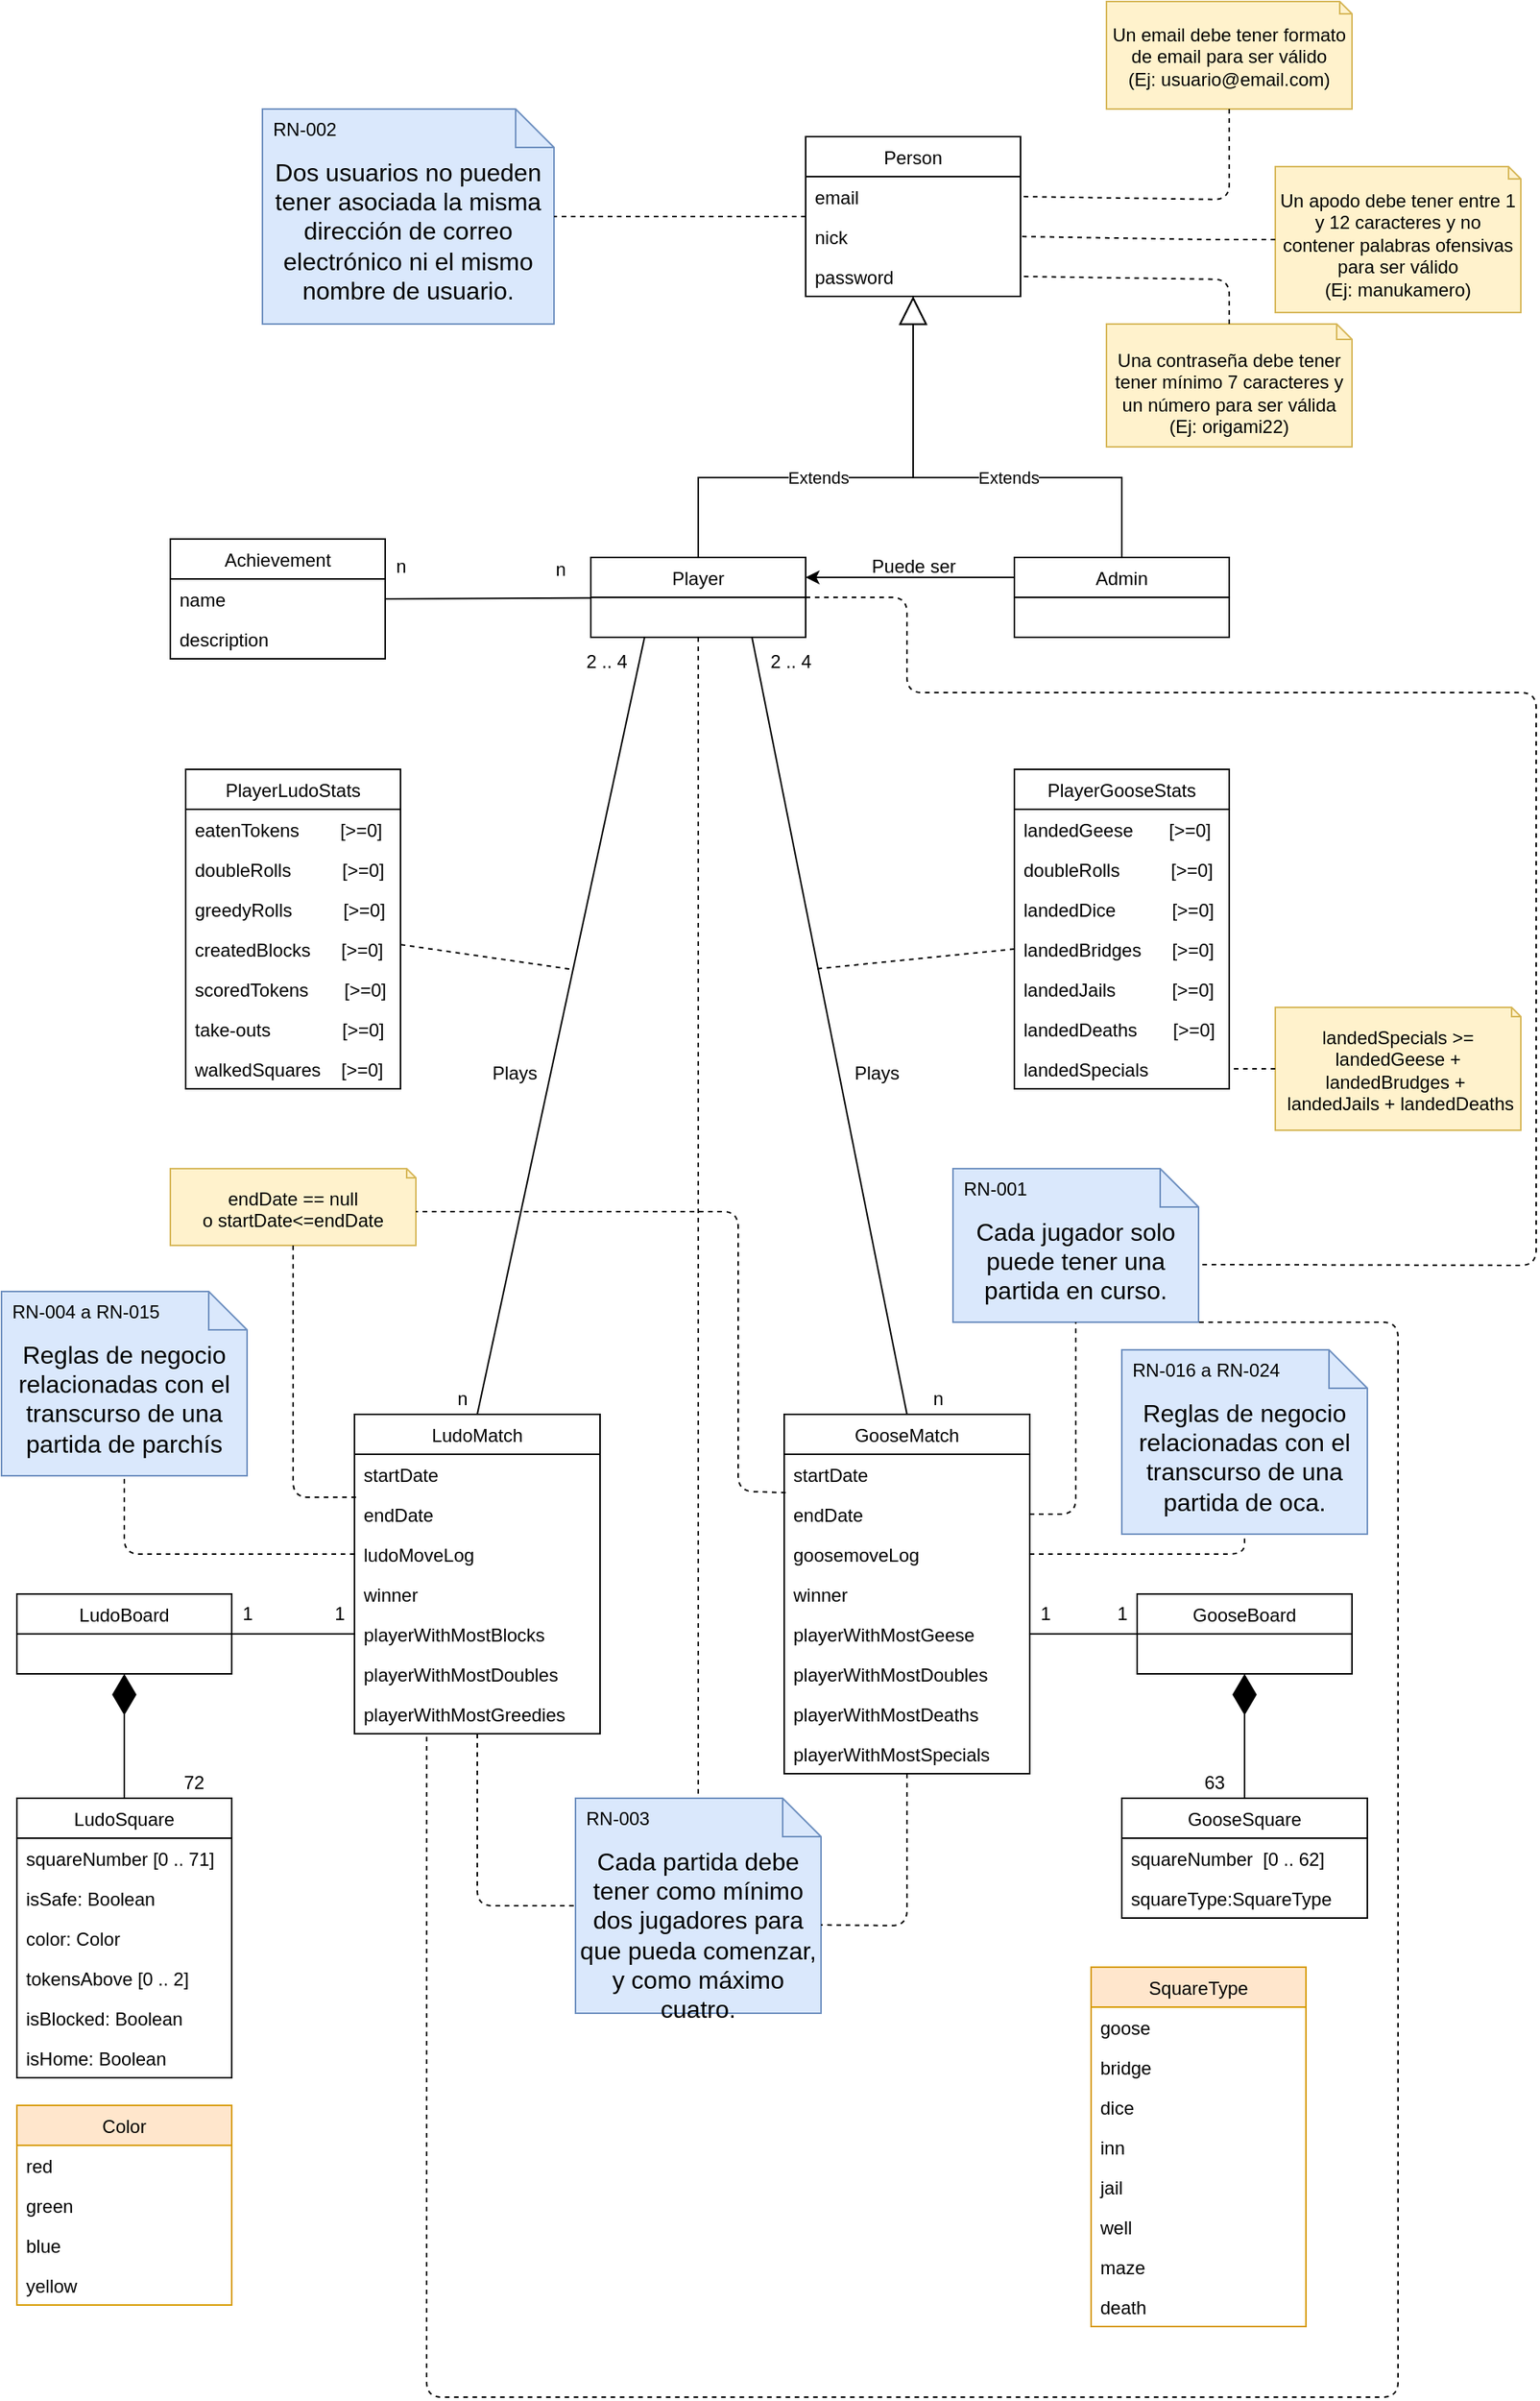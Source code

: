 <mxfile version="15.7.4" type="device"><diagram id="KFljptI40Pc-pfv7Pran" name="Page-1"><mxGraphModel dx="1543" dy="1568" grid="1" gridSize="10" guides="1" tooltips="1" connect="1" arrows="1" fold="1" page="1" pageScale="1" pageWidth="827" pageHeight="1169" math="0" shadow="0"><root><mxCell id="0"/><mxCell id="1" parent="0"/><mxCell id="L3nk8EklpNkRIeK0Ao6s-1" value="Player" style="swimlane;fontStyle=0;childLayout=stackLayout;horizontal=1;startSize=26;fillColor=none;horizontalStack=0;resizeParent=1;resizeParentMax=0;resizeLast=0;collapsible=1;marginBottom=0;" parent="1" vertex="1"><mxGeometry x="354" y="132" width="140" height="52" as="geometry"/></mxCell><mxCell id="L3nk8EklpNkRIeK0Ao6s-26" value="Plays" style="text;html=1;align=center;verticalAlign=middle;resizable=0;points=[];autosize=1;strokeColor=none;fillColor=none;" parent="1" vertex="1"><mxGeometry x="284" y="458" width="40" height="20" as="geometry"/></mxCell><mxCell id="L3nk8EklpNkRIeK0Ao6s-27" value="n" style="text;html=1;align=center;verticalAlign=middle;resizable=0;points=[];autosize=1;strokeColor=none;fillColor=none;" parent="1" vertex="1"><mxGeometry x="260" y="670" width="20" height="20" as="geometry"/></mxCell><mxCell id="L3nk8EklpNkRIeK0Ao6s-28" value="2 .. 4" style="text;html=1;align=center;verticalAlign=middle;resizable=0;points=[];autosize=1;strokeColor=none;fillColor=none;" parent="1" vertex="1"><mxGeometry x="344" y="190" width="40" height="20" as="geometry"/></mxCell><mxCell id="Mn7ElNDDOdQv57i2yMSE-10" value="LudoMatch" style="swimlane;fontStyle=0;childLayout=stackLayout;horizontal=1;startSize=26;fillColor=none;horizontalStack=0;resizeParent=1;resizeParentMax=0;resizeLast=0;collapsible=1;marginBottom=0;" parent="1" vertex="1"><mxGeometry x="200" y="690" width="160" height="208" as="geometry"/></mxCell><mxCell id="Mn7ElNDDOdQv57i2yMSE-16" value="startDate" style="text;strokeColor=none;fillColor=none;align=left;verticalAlign=top;spacingLeft=4;spacingRight=4;overflow=hidden;rotatable=0;points=[[0,0.5],[1,0.5]];portConstraint=eastwest;" parent="Mn7ElNDDOdQv57i2yMSE-10" vertex="1"><mxGeometry y="26" width="160" height="26" as="geometry"/></mxCell><mxCell id="rrVlboG5_5WvYR4UV0QE-28" value="endDate" style="text;strokeColor=none;fillColor=none;align=left;verticalAlign=top;spacingLeft=4;spacingRight=4;overflow=hidden;rotatable=0;points=[[0,0.5],[1,0.5]];portConstraint=eastwest;" parent="Mn7ElNDDOdQv57i2yMSE-10" vertex="1"><mxGeometry y="52" width="160" height="26" as="geometry"/></mxCell><mxCell id="rrVlboG5_5WvYR4UV0QE-29" value="ludoMoveLog" style="text;strokeColor=none;fillColor=none;align=left;verticalAlign=top;spacingLeft=4;spacingRight=4;overflow=hidden;rotatable=0;points=[[0,0.5],[1,0.5]];portConstraint=eastwest;" parent="Mn7ElNDDOdQv57i2yMSE-10" vertex="1"><mxGeometry y="78" width="160" height="26" as="geometry"/></mxCell><mxCell id="rrVlboG5_5WvYR4UV0QE-30" value="winner" style="text;strokeColor=none;fillColor=none;align=left;verticalAlign=top;spacingLeft=4;spacingRight=4;overflow=hidden;rotatable=0;points=[[0,0.5],[1,0.5]];portConstraint=eastwest;" parent="Mn7ElNDDOdQv57i2yMSE-10" vertex="1"><mxGeometry y="104" width="160" height="26" as="geometry"/></mxCell><mxCell id="rrVlboG5_5WvYR4UV0QE-62" value="playerWithMostBlocks" style="text;strokeColor=none;fillColor=none;align=left;verticalAlign=top;spacingLeft=4;spacingRight=4;overflow=hidden;rotatable=0;points=[[0,0.5],[1,0.5]];portConstraint=eastwest;" parent="Mn7ElNDDOdQv57i2yMSE-10" vertex="1"><mxGeometry y="130" width="160" height="26" as="geometry"/></mxCell><mxCell id="rrVlboG5_5WvYR4UV0QE-63" value="playerWithMostDoubles" style="text;strokeColor=none;fillColor=none;align=left;verticalAlign=top;spacingLeft=4;spacingRight=4;overflow=hidden;rotatable=0;points=[[0,0.5],[1,0.5]];portConstraint=eastwest;" parent="Mn7ElNDDOdQv57i2yMSE-10" vertex="1"><mxGeometry y="156" width="160" height="26" as="geometry"/></mxCell><mxCell id="rrVlboG5_5WvYR4UV0QE-64" value="playerWithMostGreedies" style="text;strokeColor=none;fillColor=none;align=left;verticalAlign=top;spacingLeft=4;spacingRight=4;overflow=hidden;rotatable=0;points=[[0,0.5],[1,0.5]];portConstraint=eastwest;" parent="Mn7ElNDDOdQv57i2yMSE-10" vertex="1"><mxGeometry y="182" width="160" height="26" as="geometry"/></mxCell><mxCell id="Mn7ElNDDOdQv57i2yMSE-17" value="GooseMatch" style="swimlane;fontStyle=0;childLayout=stackLayout;horizontal=1;startSize=26;fillColor=none;horizontalStack=0;resizeParent=1;resizeParentMax=0;resizeLast=0;collapsible=1;marginBottom=0;" parent="1" vertex="1"><mxGeometry x="480" y="690" width="160" height="234" as="geometry"/></mxCell><mxCell id="Mn7ElNDDOdQv57i2yMSE-41" value="startDate" style="text;strokeColor=none;fillColor=none;align=left;verticalAlign=top;spacingLeft=4;spacingRight=4;overflow=hidden;rotatable=0;points=[[0,0.5],[1,0.5]];portConstraint=eastwest;" parent="Mn7ElNDDOdQv57i2yMSE-17" vertex="1"><mxGeometry y="26" width="160" height="26" as="geometry"/></mxCell><mxCell id="rrVlboG5_5WvYR4UV0QE-32" value="endDate" style="text;strokeColor=none;fillColor=none;align=left;verticalAlign=top;spacingLeft=4;spacingRight=4;overflow=hidden;rotatable=0;points=[[0,0.5],[1,0.5]];portConstraint=eastwest;" parent="Mn7ElNDDOdQv57i2yMSE-17" vertex="1"><mxGeometry y="52" width="160" height="26" as="geometry"/></mxCell><mxCell id="rrVlboG5_5WvYR4UV0QE-33" value="goosemoveLog" style="text;strokeColor=none;fillColor=none;align=left;verticalAlign=top;spacingLeft=4;spacingRight=4;overflow=hidden;rotatable=0;points=[[0,0.5],[1,0.5]];portConstraint=eastwest;" parent="Mn7ElNDDOdQv57i2yMSE-17" vertex="1"><mxGeometry y="78" width="160" height="26" as="geometry"/></mxCell><mxCell id="rrVlboG5_5WvYR4UV0QE-34" value="winner" style="text;strokeColor=none;fillColor=none;align=left;verticalAlign=top;spacingLeft=4;spacingRight=4;overflow=hidden;rotatable=0;points=[[0,0.5],[1,0.5]];portConstraint=eastwest;" parent="Mn7ElNDDOdQv57i2yMSE-17" vertex="1"><mxGeometry y="104" width="160" height="26" as="geometry"/></mxCell><mxCell id="rrVlboG5_5WvYR4UV0QE-66" value="playerWithMostGeese" style="text;strokeColor=none;fillColor=none;align=left;verticalAlign=top;spacingLeft=4;spacingRight=4;overflow=hidden;rotatable=0;points=[[0,0.5],[1,0.5]];portConstraint=eastwest;" parent="Mn7ElNDDOdQv57i2yMSE-17" vertex="1"><mxGeometry y="130" width="160" height="26" as="geometry"/></mxCell><mxCell id="rrVlboG5_5WvYR4UV0QE-67" value="playerWithMostDoubles" style="text;strokeColor=none;fillColor=none;align=left;verticalAlign=top;spacingLeft=4;spacingRight=4;overflow=hidden;rotatable=0;points=[[0,0.5],[1,0.5]];portConstraint=eastwest;" parent="Mn7ElNDDOdQv57i2yMSE-17" vertex="1"><mxGeometry y="156" width="160" height="26" as="geometry"/></mxCell><mxCell id="rrVlboG5_5WvYR4UV0QE-35" value="playerWithMostDeaths" style="text;strokeColor=none;fillColor=none;align=left;verticalAlign=top;spacingLeft=4;spacingRight=4;overflow=hidden;rotatable=0;points=[[0,0.5],[1,0.5]];portConstraint=eastwest;" parent="Mn7ElNDDOdQv57i2yMSE-17" vertex="1"><mxGeometry y="182" width="160" height="26" as="geometry"/></mxCell><mxCell id="rrVlboG5_5WvYR4UV0QE-68" value="playerWithMostSpecials" style="text;strokeColor=none;fillColor=none;align=left;verticalAlign=top;spacingLeft=4;spacingRight=4;overflow=hidden;rotatable=0;points=[[0,0.5],[1,0.5]];portConstraint=eastwest;" parent="Mn7ElNDDOdQv57i2yMSE-17" vertex="1"><mxGeometry y="208" width="160" height="26" as="geometry"/></mxCell><mxCell id="1g8obfqr2Y-jjBSaGFfN-1" value="" style="endArrow=none;html=1;rounded=0;exitX=0.5;exitY=0;exitDx=0;exitDy=0;entryX=0.25;entryY=1;entryDx=0;entryDy=0;" parent="1" source="Mn7ElNDDOdQv57i2yMSE-10" target="L3nk8EklpNkRIeK0Ao6s-1" edge="1"><mxGeometry width="50" height="50" relative="1" as="geometry"><mxPoint x="414" y="380" as="sourcePoint"/><mxPoint x="390" y="290" as="targetPoint"/></mxGeometry></mxCell><mxCell id="n3R_G2zwsJMz5XE0Hhsz-1" value="Achievement" style="swimlane;fontStyle=0;childLayout=stackLayout;horizontal=1;startSize=26;fillColor=none;horizontalStack=0;resizeParent=1;resizeParentMax=0;resizeLast=0;collapsible=1;marginBottom=0;" parent="1" vertex="1"><mxGeometry x="80" y="120" width="140" height="78" as="geometry"/></mxCell><mxCell id="n3R_G2zwsJMz5XE0Hhsz-3" value="name" style="text;strokeColor=none;fillColor=none;align=left;verticalAlign=top;spacingLeft=4;spacingRight=4;overflow=hidden;rotatable=0;points=[[0,0.5],[1,0.5]];portConstraint=eastwest;" parent="n3R_G2zwsJMz5XE0Hhsz-1" vertex="1"><mxGeometry y="26" width="140" height="26" as="geometry"/></mxCell><mxCell id="n3R_G2zwsJMz5XE0Hhsz-6" value="description" style="text;strokeColor=none;fillColor=none;align=left;verticalAlign=top;spacingLeft=4;spacingRight=4;overflow=hidden;rotatable=0;points=[[0,0.5],[1,0.5]];portConstraint=eastwest;" parent="n3R_G2zwsJMz5XE0Hhsz-1" vertex="1"><mxGeometry y="52" width="140" height="26" as="geometry"/></mxCell><mxCell id="n3R_G2zwsJMz5XE0Hhsz-5" value="" style="endArrow=none;html=1;rounded=0;exitX=1;exitY=0.5;exitDx=0;exitDy=0;" parent="1" target="L3nk8EklpNkRIeK0Ao6s-1" edge="1"><mxGeometry width="50" height="50" relative="1" as="geometry"><mxPoint x="220" y="159" as="sourcePoint"/><mxPoint x="560" y="200" as="targetPoint"/></mxGeometry></mxCell><mxCell id="n3R_G2zwsJMz5XE0Hhsz-7" value="n" style="text;html=1;align=center;verticalAlign=middle;resizable=0;points=[];autosize=1;" parent="1" vertex="1"><mxGeometry x="324" y="130" width="20" height="20" as="geometry"/></mxCell><mxCell id="n3R_G2zwsJMz5XE0Hhsz-8" value="n" style="text;html=1;align=center;verticalAlign=middle;resizable=0;points=[];autosize=1;" parent="1" vertex="1"><mxGeometry x="220" y="128" width="20" height="20" as="geometry"/></mxCell><mxCell id="NNe_3lrfjw9dH-RjYyn7-1" value="&lt;span id=&quot;docs-internal-guid-45f17941-7fff-e652-7c5d-91c63b2136bc&quot;&gt;&lt;span style=&quot;font-size: 12pt ; font-family: &amp;#34;calibri&amp;#34; , sans-serif ; background-color: transparent ; vertical-align: baseline&quot;&gt;Cada jugador solo puede tener una partida en curso.&lt;/span&gt;&lt;/span&gt;" style="shape=note2;boundedLbl=1;whiteSpace=wrap;html=1;size=25;verticalAlign=top;align=center;fillColor=#dae8fc;strokeColor=#6c8ebf;" parent="1" vertex="1"><mxGeometry x="590" y="530" width="160" height="100" as="geometry"/></mxCell><mxCell id="NNe_3lrfjw9dH-RjYyn7-2" value="RN-001" style="resizeWidth=1;part=1;strokeColor=none;fillColor=none;align=left;spacingLeft=5;" parent="NNe_3lrfjw9dH-RjYyn7-1" vertex="1"><mxGeometry width="160" height="25" relative="1" as="geometry"/></mxCell><mxCell id="NNe_3lrfjw9dH-RjYyn7-3" value="" style="endArrow=none;dashed=1;endFill=0;html=1;entryX=0;entryY=0;entryDx=160;entryDy=62.5;entryPerimeter=0;" parent="1" source="L3nk8EklpNkRIeK0Ao6s-1" target="NNe_3lrfjw9dH-RjYyn7-1" edge="1"><mxGeometry width="160" relative="1" as="geometry"><mxPoint x="496" y="293.5" as="sourcePoint"/><mxPoint x="420" y="350" as="targetPoint"/><Array as="points"><mxPoint x="560" y="158"/><mxPoint x="560" y="220"/><mxPoint x="970" y="220"/><mxPoint x="970" y="593"/></Array></mxGeometry></mxCell><mxCell id="NNe_3lrfjw9dH-RjYyn7-5" value="&lt;span id=&quot;docs-internal-guid-a5afcc15-7fff-525e-c337-a56e2c616e36&quot;&gt;&lt;p dir=&quot;ltr&quot; style=&quot;line-height: 1.2 ; margin-top: 0pt ; margin-bottom: 0pt&quot;&gt;&lt;span style=&quot;font-size: 12pt ; font-family: &amp;#34;calibri&amp;#34; , sans-serif ; background-color: transparent ; vertical-align: baseline&quot;&gt;Dos usuarios no pueden tener asociada la misma dirección de correo electrónico ni el mismo nombre de usuario.&lt;/span&gt;&lt;/p&gt;&lt;div&gt;&lt;span style=&quot;font-size: 12pt ; font-family: &amp;#34;calibri&amp;#34; , sans-serif ; background-color: transparent ; vertical-align: baseline&quot;&gt;&lt;br&gt;&lt;/span&gt;&lt;/div&gt;&lt;/span&gt;" style="shape=note2;boundedLbl=1;whiteSpace=wrap;html=1;size=25;verticalAlign=top;align=center;fillColor=#dae8fc;strokeColor=#6c8ebf;" parent="1" vertex="1"><mxGeometry x="140" y="-160" width="190" height="140" as="geometry"/></mxCell><mxCell id="NNe_3lrfjw9dH-RjYyn7-6" value="RN-002" style="resizeWidth=1;part=1;strokeColor=none;fillColor=none;align=left;spacingLeft=5;" parent="NNe_3lrfjw9dH-RjYyn7-5" vertex="1"><mxGeometry width="190" height="25" relative="1" as="geometry"/></mxCell><mxCell id="NNe_3lrfjw9dH-RjYyn7-7" value="&lt;span id=&quot;docs-internal-guid-3397581e-7fff-62f3-2d30-1250a25c00c3&quot;&gt;&lt;p dir=&quot;ltr&quot; style=&quot;line-height: 1.2 ; margin-top: 0pt ; margin-bottom: 0pt&quot;&gt;&lt;span style=&quot;font-size: 12pt ; font-family: &amp;#34;calibri&amp;#34; , sans-serif ; background-color: transparent ; vertical-align: baseline&quot;&gt;Cada partida debe tener como mínimo dos jugadores para que pueda comenzar, y como máximo cuatro.&lt;/span&gt;&lt;/p&gt;&lt;div&gt;&lt;span style=&quot;font-size: 12pt ; font-family: &amp;#34;calibri&amp;#34; , sans-serif ; background-color: transparent ; vertical-align: baseline&quot;&gt;&lt;br&gt;&lt;/span&gt;&lt;/div&gt;&lt;/span&gt;" style="shape=note2;boundedLbl=1;whiteSpace=wrap;html=1;size=25;verticalAlign=top;align=center;fillColor=#dae8fc;strokeColor=#6c8ebf;" parent="1" vertex="1"><mxGeometry x="344" y="940" width="160" height="140" as="geometry"/></mxCell><mxCell id="NNe_3lrfjw9dH-RjYyn7-8" value="RN-003" style="resizeWidth=1;part=1;strokeColor=none;fillColor=none;align=left;spacingLeft=5;" parent="NNe_3lrfjw9dH-RjYyn7-7" vertex="1"><mxGeometry width="160" height="25" relative="1" as="geometry"/></mxCell><mxCell id="NNe_3lrfjw9dH-RjYyn7-9" value="" style="endArrow=none;dashed=1;endFill=0;html=1;" parent="1" source="rrVlboG5_5WvYR4UV0QE-11" target="NNe_3lrfjw9dH-RjYyn7-5" edge="1"><mxGeometry width="160" relative="1" as="geometry"><mxPoint x="494" y="237.644" as="sourcePoint"/><mxPoint x="450" y="-20" as="targetPoint"/></mxGeometry></mxCell><mxCell id="NNe_3lrfjw9dH-RjYyn7-10" value="" style="endArrow=none;dashed=1;endFill=0;html=1;entryX=0;entryY=0;entryDx=160;entryDy=82.5;entryPerimeter=0;" parent="1" source="Mn7ElNDDOdQv57i2yMSE-17" target="NNe_3lrfjw9dH-RjYyn7-7" edge="1"><mxGeometry width="160" relative="1" as="geometry"><mxPoint x="494" y="424.447" as="sourcePoint"/><mxPoint x="536" y="360" as="targetPoint"/><Array as="points"><mxPoint x="560" y="1023"/></Array></mxGeometry></mxCell><mxCell id="NNe_3lrfjw9dH-RjYyn7-11" value="" style="endArrow=none;dashed=1;endFill=0;html=1;" parent="1" source="L3nk8EklpNkRIeK0Ao6s-1" target="NNe_3lrfjw9dH-RjYyn7-8" edge="1"><mxGeometry width="160" relative="1" as="geometry"><mxPoint x="504" y="247.644" as="sourcePoint"/><mxPoint x="580" y="320" as="targetPoint"/></mxGeometry></mxCell><mxCell id="rrVlboG5_5WvYR4UV0QE-1" value="LudoBoard" style="swimlane;fontStyle=0;childLayout=stackLayout;horizontal=1;startSize=26;fillColor=none;horizontalStack=0;resizeParent=1;resizeParentMax=0;resizeLast=0;collapsible=1;marginBottom=0;" parent="1" vertex="1"><mxGeometry x="-20" y="807" width="140" height="52" as="geometry"/></mxCell><mxCell id="rrVlboG5_5WvYR4UV0QE-5" value="PlayerLudoStats" style="swimlane;fontStyle=0;childLayout=stackLayout;horizontal=1;startSize=26;fillColor=none;horizontalStack=0;resizeParent=1;resizeParentMax=0;resizeLast=0;collapsible=1;marginBottom=0;" parent="1" vertex="1"><mxGeometry x="90" y="270" width="140" height="208" as="geometry"/></mxCell><mxCell id="rrVlboG5_5WvYR4UV0QE-6" value="eatenTokens        [&gt;=0]" style="text;strokeColor=none;fillColor=none;align=left;verticalAlign=top;spacingLeft=4;spacingRight=4;overflow=hidden;rotatable=0;points=[[0,0.5],[1,0.5]];portConstraint=eastwest;" parent="rrVlboG5_5WvYR4UV0QE-5" vertex="1"><mxGeometry y="26" width="140" height="26" as="geometry"/></mxCell><mxCell id="rrVlboG5_5WvYR4UV0QE-7" value="doubleRolls          [&gt;=0]" style="text;strokeColor=none;fillColor=none;align=left;verticalAlign=top;spacingLeft=4;spacingRight=4;overflow=hidden;rotatable=0;points=[[0,0.5],[1,0.5]];portConstraint=eastwest;" parent="rrVlboG5_5WvYR4UV0QE-5" vertex="1"><mxGeometry y="52" width="140" height="26" as="geometry"/></mxCell><mxCell id="rrVlboG5_5WvYR4UV0QE-9" value="greedyRolls          [&gt;=0]" style="text;strokeColor=none;fillColor=none;align=left;verticalAlign=top;spacingLeft=4;spacingRight=4;overflow=hidden;rotatable=0;points=[[0,0.5],[1,0.5]];portConstraint=eastwest;" parent="rrVlboG5_5WvYR4UV0QE-5" vertex="1"><mxGeometry y="78" width="140" height="26" as="geometry"/></mxCell><mxCell id="rrVlboG5_5WvYR4UV0QE-48" value="createdBlocks      [&gt;=0]" style="text;strokeColor=none;fillColor=none;align=left;verticalAlign=top;spacingLeft=4;spacingRight=4;overflow=hidden;rotatable=0;points=[[0,0.5],[1,0.5]];portConstraint=eastwest;" parent="rrVlboG5_5WvYR4UV0QE-5" vertex="1"><mxGeometry y="104" width="140" height="26" as="geometry"/></mxCell><mxCell id="rrVlboG5_5WvYR4UV0QE-47" value="scoredTokens       [&gt;=0]" style="text;strokeColor=none;fillColor=none;align=left;verticalAlign=top;spacingLeft=4;spacingRight=4;overflow=hidden;rotatable=0;points=[[0,0.5],[1,0.5]];portConstraint=eastwest;" parent="rrVlboG5_5WvYR4UV0QE-5" vertex="1"><mxGeometry y="130" width="140" height="26" as="geometry"/></mxCell><mxCell id="rrVlboG5_5WvYR4UV0QE-49" value="take-outs              [&gt;=0]" style="text;strokeColor=none;fillColor=none;align=left;verticalAlign=top;spacingLeft=4;spacingRight=4;overflow=hidden;rotatable=0;points=[[0,0.5],[1,0.5]];portConstraint=eastwest;" parent="rrVlboG5_5WvYR4UV0QE-5" vertex="1"><mxGeometry y="156" width="140" height="26" as="geometry"/></mxCell><mxCell id="rrVlboG5_5WvYR4UV0QE-8" value="walkedSquares    [&gt;=0]" style="text;strokeColor=none;fillColor=none;align=left;verticalAlign=top;spacingLeft=4;spacingRight=4;overflow=hidden;rotatable=0;points=[[0,0.5],[1,0.5]];portConstraint=eastwest;" parent="rrVlboG5_5WvYR4UV0QE-5" vertex="1"><mxGeometry y="182" width="140" height="26" as="geometry"/></mxCell><mxCell id="rrVlboG5_5WvYR4UV0QE-11" value="Person" style="swimlane;fontStyle=0;childLayout=stackLayout;horizontal=1;startSize=26;fillColor=none;horizontalStack=0;resizeParent=1;resizeParentMax=0;resizeLast=0;collapsible=1;marginBottom=0;" parent="1" vertex="1"><mxGeometry x="494" y="-142" width="140" height="104" as="geometry"/></mxCell><mxCell id="rrVlboG5_5WvYR4UV0QE-12" value="email" style="text;strokeColor=none;fillColor=none;align=left;verticalAlign=top;spacingLeft=4;spacingRight=4;overflow=hidden;rotatable=0;points=[[0,0.5],[1,0.5]];portConstraint=eastwest;" parent="rrVlboG5_5WvYR4UV0QE-11" vertex="1"><mxGeometry y="26" width="140" height="26" as="geometry"/></mxCell><mxCell id="rrVlboG5_5WvYR4UV0QE-13" value="nick" style="text;strokeColor=none;fillColor=none;align=left;verticalAlign=top;spacingLeft=4;spacingRight=4;overflow=hidden;rotatable=0;points=[[0,0.5],[1,0.5]];portConstraint=eastwest;" parent="rrVlboG5_5WvYR4UV0QE-11" vertex="1"><mxGeometry y="52" width="140" height="26" as="geometry"/></mxCell><mxCell id="rrVlboG5_5WvYR4UV0QE-14" value="password" style="text;strokeColor=none;fillColor=none;align=left;verticalAlign=top;spacingLeft=4;spacingRight=4;overflow=hidden;rotatable=0;points=[[0,0.5],[1,0.5]];portConstraint=eastwest;" parent="rrVlboG5_5WvYR4UV0QE-11" vertex="1"><mxGeometry y="78" width="140" height="26" as="geometry"/></mxCell><mxCell id="rrVlboG5_5WvYR4UV0QE-16" value="Admin" style="swimlane;fontStyle=0;childLayout=stackLayout;horizontal=1;startSize=26;fillColor=none;horizontalStack=0;resizeParent=1;resizeParentMax=0;resizeLast=0;collapsible=1;marginBottom=0;" parent="1" vertex="1"><mxGeometry x="630" y="132" width="140" height="52" as="geometry"/></mxCell><mxCell id="rrVlboG5_5WvYR4UV0QE-24" value="Extends" style="endArrow=block;endSize=16;endFill=0;html=1;rounded=0;strokeWidth=1;exitX=0.5;exitY=0;exitDx=0;exitDy=0;" parent="1" source="L3nk8EklpNkRIeK0Ao6s-1" target="rrVlboG5_5WvYR4UV0QE-11" edge="1"><mxGeometry x="-0.163" width="160" relative="1" as="geometry"><mxPoint x="520" y="190" as="sourcePoint"/><mxPoint x="560" y="40" as="targetPoint"/><Array as="points"><mxPoint x="424" y="80"/><mxPoint x="564" y="80"/></Array><mxPoint as="offset"/></mxGeometry></mxCell><mxCell id="rrVlboG5_5WvYR4UV0QE-25" value="Extends" style="endArrow=block;endSize=16;endFill=0;html=1;rounded=0;strokeWidth=1;exitX=0.5;exitY=0;exitDx=0;exitDy=0;" parent="1" source="rrVlboG5_5WvYR4UV0QE-16" target="rrVlboG5_5WvYR4UV0QE-11" edge="1"><mxGeometry x="-0.177" width="160" relative="1" as="geometry"><mxPoint x="520" y="-60" as="sourcePoint"/><mxPoint x="680" y="-60" as="targetPoint"/><Array as="points"><mxPoint x="700" y="80"/><mxPoint x="564" y="80"/></Array><mxPoint as="offset"/></mxGeometry></mxCell><mxCell id="rrVlboG5_5WvYR4UV0QE-40" value="" style="endArrow=none;html=1;rounded=0;strokeWidth=1;entryX=0.75;entryY=1;entryDx=0;entryDy=0;exitX=0.5;exitY=0;exitDx=0;exitDy=0;" parent="1" source="Mn7ElNDDOdQv57i2yMSE-17" target="L3nk8EklpNkRIeK0Ao6s-1" edge="1"><mxGeometry width="50" height="50" relative="1" as="geometry"><mxPoint x="580" y="380" as="sourcePoint"/><mxPoint x="630" y="330" as="targetPoint"/></mxGeometry></mxCell><mxCell id="rrVlboG5_5WvYR4UV0QE-41" value="n" style="text;html=1;align=center;verticalAlign=middle;resizable=0;points=[];autosize=1;strokeColor=none;fillColor=none;" parent="1" vertex="1"><mxGeometry x="570" y="670" width="20" height="20" as="geometry"/></mxCell><mxCell id="rrVlboG5_5WvYR4UV0QE-42" value="2 .. 4" style="text;html=1;align=center;verticalAlign=middle;resizable=0;points=[];autosize=1;strokeColor=none;fillColor=none;" parent="1" vertex="1"><mxGeometry x="464" y="190" width="40" height="20" as="geometry"/></mxCell><mxCell id="rrVlboG5_5WvYR4UV0QE-43" value="" style="endArrow=none;dashed=1;endFill=0;html=1;entryX=0;entryY=0.5;entryDx=0;entryDy=0;entryPerimeter=0;" parent="1" source="Mn7ElNDDOdQv57i2yMSE-10" target="NNe_3lrfjw9dH-RjYyn7-7" edge="1"><mxGeometry width="160" relative="1" as="geometry"><mxPoint x="574" y="856" as="sourcePoint"/><mxPoint x="504" y="962.5" as="targetPoint"/><Array as="points"><mxPoint x="280" y="1010"/></Array></mxGeometry></mxCell><mxCell id="rrVlboG5_5WvYR4UV0QE-44" value="" style="endArrow=none;dashed=1;html=1;strokeWidth=1;entryX=1;entryY=1;entryDx=0;entryDy=0;entryPerimeter=0;rounded=1;exitX=0.294;exitY=1.077;exitDx=0;exitDy=0;exitPerimeter=0;" parent="1" source="rrVlboG5_5WvYR4UV0QE-64" target="NNe_3lrfjw9dH-RjYyn7-1" edge="1"><mxGeometry width="50" height="50" relative="1" as="geometry"><mxPoint x="580" y="710" as="sourcePoint"/><mxPoint x="630" y="660" as="targetPoint"/><Array as="points"><mxPoint x="247" y="1330"/><mxPoint x="880" y="1330"/><mxPoint x="880" y="630"/></Array></mxGeometry></mxCell><mxCell id="rrVlboG5_5WvYR4UV0QE-45" value="" style="endArrow=none;dashed=1;html=1;rounded=1;strokeWidth=1;entryX=0.5;entryY=1;entryDx=0;entryDy=0;entryPerimeter=0;exitX=1;exitY=0.5;exitDx=0;exitDy=0;" parent="1" source="rrVlboG5_5WvYR4UV0QE-32" target="NNe_3lrfjw9dH-RjYyn7-1" edge="1"><mxGeometry width="50" height="50" relative="1" as="geometry"><mxPoint x="810" y="860" as="sourcePoint"/><mxPoint x="630" y="660" as="targetPoint"/><Array as="points"><mxPoint x="670" y="755"/></Array></mxGeometry></mxCell><mxCell id="rrVlboG5_5WvYR4UV0QE-50" value="" style="endArrow=none;dashed=1;html=1;rounded=1;strokeWidth=1;" parent="1" target="rrVlboG5_5WvYR4UV0QE-5" edge="1"><mxGeometry width="50" height="50" relative="1" as="geometry"><mxPoint x="340" y="400" as="sourcePoint"/><mxPoint x="590" y="330" as="targetPoint"/></mxGeometry></mxCell><mxCell id="rrVlboG5_5WvYR4UV0QE-52" value="PlayerGooseStats" style="swimlane;fontStyle=0;childLayout=stackLayout;horizontal=1;startSize=26;fillColor=none;horizontalStack=0;resizeParent=1;resizeParentMax=0;resizeLast=0;collapsible=1;marginBottom=0;" parent="1" vertex="1"><mxGeometry x="630" y="270" width="140" height="208" as="geometry"/></mxCell><mxCell id="rrVlboG5_5WvYR4UV0QE-53" value="landedGeese       [&gt;=0]" style="text;strokeColor=none;fillColor=none;align=left;verticalAlign=top;spacingLeft=4;spacingRight=4;overflow=hidden;rotatable=0;points=[[0,0.5],[1,0.5]];portConstraint=eastwest;" parent="rrVlboG5_5WvYR4UV0QE-52" vertex="1"><mxGeometry y="26" width="140" height="26" as="geometry"/></mxCell><mxCell id="rrVlboG5_5WvYR4UV0QE-54" value="doubleRolls          [&gt;=0]" style="text;strokeColor=none;fillColor=none;align=left;verticalAlign=top;spacingLeft=4;spacingRight=4;overflow=hidden;rotatable=0;points=[[0,0.5],[1,0.5]];portConstraint=eastwest;" parent="rrVlboG5_5WvYR4UV0QE-52" vertex="1"><mxGeometry y="52" width="140" height="26" as="geometry"/></mxCell><mxCell id="rrVlboG5_5WvYR4UV0QE-55" value="landedDice           [&gt;=0]" style="text;strokeColor=none;fillColor=none;align=left;verticalAlign=top;spacingLeft=4;spacingRight=4;overflow=hidden;rotatable=0;points=[[0,0.5],[1,0.5]];portConstraint=eastwest;" parent="rrVlboG5_5WvYR4UV0QE-52" vertex="1"><mxGeometry y="78" width="140" height="26" as="geometry"/></mxCell><mxCell id="rrVlboG5_5WvYR4UV0QE-56" value="landedBridges      [&gt;=0]" style="text;strokeColor=none;fillColor=none;align=left;verticalAlign=top;spacingLeft=4;spacingRight=4;overflow=hidden;rotatable=0;points=[[0,0.5],[1,0.5]];portConstraint=eastwest;" parent="rrVlboG5_5WvYR4UV0QE-52" vertex="1"><mxGeometry y="104" width="140" height="26" as="geometry"/></mxCell><mxCell id="rrVlboG5_5WvYR4UV0QE-57" value="landedJails           [&gt;=0]" style="text;strokeColor=none;fillColor=none;align=left;verticalAlign=top;spacingLeft=4;spacingRight=4;overflow=hidden;rotatable=0;points=[[0,0.5],[1,0.5]];portConstraint=eastwest;" parent="rrVlboG5_5WvYR4UV0QE-52" vertex="1"><mxGeometry y="130" width="140" height="26" as="geometry"/></mxCell><mxCell id="rrVlboG5_5WvYR4UV0QE-58" value="landedDeaths       [&gt;=0]" style="text;strokeColor=none;fillColor=none;align=left;verticalAlign=top;spacingLeft=4;spacingRight=4;overflow=hidden;rotatable=0;points=[[0,0.5],[1,0.5]];portConstraint=eastwest;" parent="rrVlboG5_5WvYR4UV0QE-52" vertex="1"><mxGeometry y="156" width="140" height="26" as="geometry"/></mxCell><mxCell id="rrVlboG5_5WvYR4UV0QE-59" value="landedSpecials" style="text;strokeColor=none;fillColor=none;align=left;verticalAlign=top;spacingLeft=4;spacingRight=4;overflow=hidden;rotatable=0;points=[[0,0.5],[1,0.5]];portConstraint=eastwest;" parent="rrVlboG5_5WvYR4UV0QE-52" vertex="1"><mxGeometry y="182" width="140" height="26" as="geometry"/></mxCell><mxCell id="rrVlboG5_5WvYR4UV0QE-60" value="Plays" style="text;html=1;align=center;verticalAlign=middle;resizable=0;points=[];autosize=1;strokeColor=none;fillColor=none;" parent="1" vertex="1"><mxGeometry x="520" y="458" width="40" height="20" as="geometry"/></mxCell><mxCell id="rrVlboG5_5WvYR4UV0QE-61" value="" style="endArrow=none;dashed=1;html=1;rounded=1;strokeWidth=1;exitX=0;exitY=0.5;exitDx=0;exitDy=0;" parent="1" source="rrVlboG5_5WvYR4UV0QE-56" edge="1"><mxGeometry width="50" height="50" relative="1" as="geometry"><mxPoint x="350" y="410" as="sourcePoint"/><mxPoint x="500" y="400" as="targetPoint"/></mxGeometry></mxCell><mxCell id="rrVlboG5_5WvYR4UV0QE-69" value="LudoSquare" style="swimlane;fontStyle=0;childLayout=stackLayout;horizontal=1;startSize=26;fillColor=none;horizontalStack=0;resizeParent=1;resizeParentMax=0;resizeLast=0;collapsible=1;marginBottom=0;" parent="1" vertex="1"><mxGeometry x="-20" y="940" width="140" height="182" as="geometry"/></mxCell><mxCell id="rrVlboG5_5WvYR4UV0QE-70" value="squareNumber [0 .. 71]" style="text;strokeColor=none;fillColor=none;align=left;verticalAlign=top;spacingLeft=4;spacingRight=4;overflow=hidden;rotatable=0;points=[[0,0.5],[1,0.5]];portConstraint=eastwest;" parent="rrVlboG5_5WvYR4UV0QE-69" vertex="1"><mxGeometry y="26" width="140" height="26" as="geometry"/></mxCell><mxCell id="rrVlboG5_5WvYR4UV0QE-71" value="isSafe: Boolean" style="text;strokeColor=none;fillColor=none;align=left;verticalAlign=top;spacingLeft=4;spacingRight=4;overflow=hidden;rotatable=0;points=[[0,0.5],[1,0.5]];portConstraint=eastwest;" parent="rrVlboG5_5WvYR4UV0QE-69" vertex="1"><mxGeometry y="52" width="140" height="26" as="geometry"/></mxCell><mxCell id="rrVlboG5_5WvYR4UV0QE-72" value="color: Color" style="text;strokeColor=none;fillColor=none;align=left;verticalAlign=top;spacingLeft=4;spacingRight=4;overflow=hidden;rotatable=0;points=[[0,0.5],[1,0.5]];portConstraint=eastwest;" parent="rrVlboG5_5WvYR4UV0QE-69" vertex="1"><mxGeometry y="78" width="140" height="26" as="geometry"/></mxCell><mxCell id="rrVlboG5_5WvYR4UV0QE-75" value="tokensAbove [0 .. 2]" style="text;strokeColor=none;fillColor=none;align=left;verticalAlign=top;spacingLeft=4;spacingRight=4;overflow=hidden;rotatable=0;points=[[0,0.5],[1,0.5]];portConstraint=eastwest;" parent="rrVlboG5_5WvYR4UV0QE-69" vertex="1"><mxGeometry y="104" width="140" height="26" as="geometry"/></mxCell><mxCell id="rrVlboG5_5WvYR4UV0QE-76" value="isBlocked: Boolean" style="text;strokeColor=none;fillColor=none;align=left;verticalAlign=top;spacingLeft=4;spacingRight=4;overflow=hidden;rotatable=0;points=[[0,0.5],[1,0.5]];portConstraint=eastwest;" parent="rrVlboG5_5WvYR4UV0QE-69" vertex="1"><mxGeometry y="130" width="140" height="26" as="geometry"/></mxCell><mxCell id="rrVlboG5_5WvYR4UV0QE-77" value="isHome: Boolean" style="text;strokeColor=none;fillColor=none;align=left;verticalAlign=top;spacingLeft=4;spacingRight=4;overflow=hidden;rotatable=0;points=[[0,0.5],[1,0.5]];portConstraint=eastwest;" parent="rrVlboG5_5WvYR4UV0QE-69" vertex="1"><mxGeometry y="156" width="140" height="26" as="geometry"/></mxCell><mxCell id="rrVlboG5_5WvYR4UV0QE-73" value="" style="endArrow=classic;html=1;rounded=1;strokeWidth=1;entryX=1;entryY=0.25;entryDx=0;entryDy=0;exitX=0;exitY=0.25;exitDx=0;exitDy=0;" parent="1" source="rrVlboG5_5WvYR4UV0QE-16" target="L3nk8EklpNkRIeK0Ao6s-1" edge="1"><mxGeometry width="50" height="50" relative="1" as="geometry"><mxPoint x="300" y="190" as="sourcePoint"/><mxPoint x="350" y="140" as="targetPoint"/></mxGeometry></mxCell><mxCell id="rrVlboG5_5WvYR4UV0QE-74" value="Puede ser" style="text;html=1;align=center;verticalAlign=middle;resizable=0;points=[];autosize=1;strokeColor=none;fillColor=none;" parent="1" vertex="1"><mxGeometry x="529" y="128" width="70" height="20" as="geometry"/></mxCell><mxCell id="rrVlboG5_5WvYR4UV0QE-79" value="" style="endArrow=diamondThin;endFill=1;endSize=24;html=1;rounded=1;strokeWidth=1;exitX=0.5;exitY=0;exitDx=0;exitDy=0;" parent="1" source="rrVlboG5_5WvYR4UV0QE-69" target="rrVlboG5_5WvYR4UV0QE-1" edge="1"><mxGeometry width="160" relative="1" as="geometry"><mxPoint x="240" y="1060" as="sourcePoint"/><mxPoint x="400" y="1060" as="targetPoint"/></mxGeometry></mxCell><mxCell id="rrVlboG5_5WvYR4UV0QE-80" value="72" style="text;html=1;align=center;verticalAlign=middle;resizable=0;points=[];autosize=1;strokeColor=none;fillColor=none;" parent="1" vertex="1"><mxGeometry x="80" y="920" width="30" height="20" as="geometry"/></mxCell><mxCell id="rrVlboG5_5WvYR4UV0QE-81" value="" style="endArrow=none;html=1;rounded=1;strokeWidth=1;entryX=0;entryY=0.5;entryDx=0;entryDy=0;" parent="1" source="rrVlboG5_5WvYR4UV0QE-1" target="rrVlboG5_5WvYR4UV0QE-62" edge="1"><mxGeometry width="50" height="50" relative="1" as="geometry"><mxPoint x="300" y="1020" as="sourcePoint"/><mxPoint x="350" y="970" as="targetPoint"/></mxGeometry></mxCell><mxCell id="rrVlboG5_5WvYR4UV0QE-82" value="1" style="text;html=1;align=center;verticalAlign=middle;resizable=0;points=[];autosize=1;strokeColor=none;fillColor=none;" parent="1" vertex="1"><mxGeometry x="120" y="810" width="20" height="20" as="geometry"/></mxCell><mxCell id="rrVlboG5_5WvYR4UV0QE-83" value="1" style="text;html=1;align=center;verticalAlign=middle;resizable=0;points=[];autosize=1;strokeColor=none;fillColor=none;" parent="1" vertex="1"><mxGeometry x="180" y="810" width="20" height="20" as="geometry"/></mxCell><mxCell id="rrVlboG5_5WvYR4UV0QE-84" value="GooseBoard" style="swimlane;fontStyle=0;childLayout=stackLayout;horizontal=1;startSize=26;fillColor=none;horizontalStack=0;resizeParent=1;resizeParentMax=0;resizeLast=0;collapsible=1;marginBottom=0;" parent="1" vertex="1"><mxGeometry x="710" y="807" width="140" height="52" as="geometry"/></mxCell><mxCell id="rrVlboG5_5WvYR4UV0QE-88" value="GooseSquare" style="swimlane;fontStyle=0;childLayout=stackLayout;horizontal=1;startSize=26;fillColor=none;horizontalStack=0;resizeParent=1;resizeParentMax=0;resizeLast=0;collapsible=1;marginBottom=0;" parent="1" vertex="1"><mxGeometry x="700" y="940" width="160" height="78" as="geometry"/></mxCell><mxCell id="rrVlboG5_5WvYR4UV0QE-89" value="squareNumber  [0 .. 62]" style="text;strokeColor=none;fillColor=none;align=left;verticalAlign=top;spacingLeft=4;spacingRight=4;overflow=hidden;rotatable=0;points=[[0,0.5],[1,0.5]];portConstraint=eastwest;" parent="rrVlboG5_5WvYR4UV0QE-88" vertex="1"><mxGeometry y="26" width="160" height="26" as="geometry"/></mxCell><mxCell id="rrVlboG5_5WvYR4UV0QE-90" value="squareType:SquareType" style="text;strokeColor=none;fillColor=none;align=left;verticalAlign=top;spacingLeft=4;spacingRight=4;overflow=hidden;rotatable=0;points=[[0,0.5],[1,0.5]];portConstraint=eastwest;" parent="rrVlboG5_5WvYR4UV0QE-88" vertex="1"><mxGeometry y="52" width="160" height="26" as="geometry"/></mxCell><mxCell id="rrVlboG5_5WvYR4UV0QE-95" value="" style="endArrow=diamondThin;endFill=1;endSize=24;html=1;rounded=1;strokeWidth=1;exitX=0.5;exitY=0;exitDx=0;exitDy=0;entryX=0.5;entryY=1;entryDx=0;entryDy=0;" parent="1" source="rrVlboG5_5WvYR4UV0QE-88" target="rrVlboG5_5WvYR4UV0QE-84" edge="1"><mxGeometry width="160" relative="1" as="geometry"><mxPoint x="749.66" y="940" as="sourcePoint"/><mxPoint x="750" y="860" as="targetPoint"/></mxGeometry></mxCell><mxCell id="rrVlboG5_5WvYR4UV0QE-96" value="63" style="text;html=1;align=center;verticalAlign=middle;resizable=0;points=[];autosize=1;strokeColor=none;fillColor=none;" parent="1" vertex="1"><mxGeometry x="745" y="920" width="30" height="20" as="geometry"/></mxCell><mxCell id="rrVlboG5_5WvYR4UV0QE-97" value="" style="endArrow=none;html=1;rounded=1;strokeWidth=1;entryX=0;entryY=0.5;entryDx=0;entryDy=0;exitX=1;exitY=0.5;exitDx=0;exitDy=0;" parent="1" source="rrVlboG5_5WvYR4UV0QE-66" target="rrVlboG5_5WvYR4UV0QE-84" edge="1"><mxGeometry width="50" height="50" relative="1" as="geometry"><mxPoint x="640" y="794" as="sourcePoint"/><mxPoint x="500" y="890" as="targetPoint"/></mxGeometry></mxCell><mxCell id="rrVlboG5_5WvYR4UV0QE-98" value="1" style="text;html=1;align=center;verticalAlign=middle;resizable=0;points=[];autosize=1;strokeColor=none;fillColor=none;" parent="1" vertex="1"><mxGeometry x="640" y="810" width="20" height="20" as="geometry"/></mxCell><mxCell id="rrVlboG5_5WvYR4UV0QE-99" value="1" style="text;html=1;align=center;verticalAlign=middle;resizable=0;points=[];autosize=1;strokeColor=none;fillColor=none;" parent="1" vertex="1"><mxGeometry x="690" y="810" width="20" height="20" as="geometry"/></mxCell><mxCell id="rrVlboG5_5WvYR4UV0QE-100" value="SquareType" style="swimlane;fontStyle=0;childLayout=stackLayout;horizontal=1;startSize=26;fillColor=#ffe6cc;horizontalStack=0;resizeParent=1;resizeParentMax=0;resizeLast=0;collapsible=1;marginBottom=0;strokeColor=#d79b00;" parent="1" vertex="1"><mxGeometry x="680" y="1050" width="140" height="234" as="geometry"/></mxCell><mxCell id="rrVlboG5_5WvYR4UV0QE-101" value="goose" style="text;strokeColor=none;fillColor=none;align=left;verticalAlign=top;spacingLeft=4;spacingRight=4;overflow=hidden;rotatable=0;points=[[0,0.5],[1,0.5]];portConstraint=eastwest;" parent="rrVlboG5_5WvYR4UV0QE-100" vertex="1"><mxGeometry y="26" width="140" height="26" as="geometry"/></mxCell><mxCell id="rrVlboG5_5WvYR4UV0QE-102" value="bridge" style="text;strokeColor=none;fillColor=none;align=left;verticalAlign=top;spacingLeft=4;spacingRight=4;overflow=hidden;rotatable=0;points=[[0,0.5],[1,0.5]];portConstraint=eastwest;" parent="rrVlboG5_5WvYR4UV0QE-100" vertex="1"><mxGeometry y="52" width="140" height="26" as="geometry"/></mxCell><mxCell id="rrVlboG5_5WvYR4UV0QE-104" value="dice" style="text;strokeColor=none;fillColor=none;align=left;verticalAlign=top;spacingLeft=4;spacingRight=4;overflow=hidden;rotatable=0;points=[[0,0.5],[1,0.5]];portConstraint=eastwest;" parent="rrVlboG5_5WvYR4UV0QE-100" vertex="1"><mxGeometry y="78" width="140" height="26" as="geometry"/></mxCell><mxCell id="rrVlboG5_5WvYR4UV0QE-105" value="inn" style="text;strokeColor=none;fillColor=none;align=left;verticalAlign=top;spacingLeft=4;spacingRight=4;overflow=hidden;rotatable=0;points=[[0,0.5],[1,0.5]];portConstraint=eastwest;" parent="rrVlboG5_5WvYR4UV0QE-100" vertex="1"><mxGeometry y="104" width="140" height="26" as="geometry"/></mxCell><mxCell id="rrVlboG5_5WvYR4UV0QE-106" value="jail" style="text;strokeColor=none;fillColor=none;align=left;verticalAlign=top;spacingLeft=4;spacingRight=4;overflow=hidden;rotatable=0;points=[[0,0.5],[1,0.5]];portConstraint=eastwest;" parent="rrVlboG5_5WvYR4UV0QE-100" vertex="1"><mxGeometry y="130" width="140" height="26" as="geometry"/></mxCell><mxCell id="rrVlboG5_5WvYR4UV0QE-107" value="well" style="text;strokeColor=none;fillColor=none;align=left;verticalAlign=top;spacingLeft=4;spacingRight=4;overflow=hidden;rotatable=0;points=[[0,0.5],[1,0.5]];portConstraint=eastwest;" parent="rrVlboG5_5WvYR4UV0QE-100" vertex="1"><mxGeometry y="156" width="140" height="26" as="geometry"/></mxCell><mxCell id="rrVlboG5_5WvYR4UV0QE-108" value="maze" style="text;strokeColor=none;fillColor=none;align=left;verticalAlign=top;spacingLeft=4;spacingRight=4;overflow=hidden;rotatable=0;points=[[0,0.5],[1,0.5]];portConstraint=eastwest;" parent="rrVlboG5_5WvYR4UV0QE-100" vertex="1"><mxGeometry y="182" width="140" height="26" as="geometry"/></mxCell><mxCell id="rrVlboG5_5WvYR4UV0QE-103" value="death" style="text;strokeColor=none;fillColor=none;align=left;verticalAlign=top;spacingLeft=4;spacingRight=4;overflow=hidden;rotatable=0;points=[[0,0.5],[1,0.5]];portConstraint=eastwest;" parent="rrVlboG5_5WvYR4UV0QE-100" vertex="1"><mxGeometry y="208" width="140" height="26" as="geometry"/></mxCell><mxCell id="fCqNCdOBCziajHCJ2v0E-3" value="Un email debe tener formato de email para ser válido &lt;br&gt;(Ej: usuario@email.com)" style="shape=note2;boundedLbl=1;whiteSpace=wrap;html=1;size=8;verticalAlign=top;align=center;fillColor=#fff2cc;strokeColor=#d6b656;" parent="1" vertex="1"><mxGeometry x="690" y="-230" width="160" height="70" as="geometry"/></mxCell><mxCell id="fCqNCdOBCziajHCJ2v0E-4" value="" style="endArrow=none;dashed=1;endFill=0;html=1;entryX=1;entryY=0.5;entryDx=0;entryDy=0;exitX=0.5;exitY=1;exitDx=0;exitDy=0;exitPerimeter=0;" parent="1" source="fCqNCdOBCziajHCJ2v0E-3" target="rrVlboG5_5WvYR4UV0QE-12" edge="1"><mxGeometry width="160" relative="1" as="geometry"><mxPoint x="794" y="-70.002" as="sourcePoint"/><mxPoint x="680" y="-59.16" as="targetPoint"/><Array as="points"><mxPoint x="770" y="-101"/></Array></mxGeometry></mxCell><mxCell id="fCqNCdOBCziajHCJ2v0E-5" value="Un apodo debe tener entre 1 y 12 caracteres y no contener palabras ofensivas para ser válido &lt;br&gt;(Ej: manukamero)" style="shape=note2;boundedLbl=1;whiteSpace=wrap;html=1;size=8;verticalAlign=top;align=center;fillColor=#fff2cc;strokeColor=#d6b656;" parent="1" vertex="1"><mxGeometry x="800" y="-122.5" width="160" height="95" as="geometry"/></mxCell><mxCell id="fCqNCdOBCziajHCJ2v0E-6" value="Una contraseña debe tener tener mínimo 7 caracteres y un número para ser válida&lt;br&gt;(Ej: origami22)" style="shape=note2;boundedLbl=1;whiteSpace=wrap;html=1;size=10;verticalAlign=top;align=center;fillColor=#fff2cc;strokeColor=#d6b656;" parent="1" vertex="1"><mxGeometry x="690" y="-20" width="160" height="80" as="geometry"/></mxCell><mxCell id="fCqNCdOBCziajHCJ2v0E-7" value="" style="endArrow=none;dashed=1;endFill=0;html=1;entryX=1;entryY=0.5;entryDx=0;entryDy=0;exitX=0;exitY=0.5;exitDx=0;exitDy=0;exitPerimeter=0;" parent="1" source="fCqNCdOBCziajHCJ2v0E-5" target="rrVlboG5_5WvYR4UV0QE-13" edge="1"><mxGeometry width="160" relative="1" as="geometry"><mxPoint x="756" y="-89" as="sourcePoint"/><mxPoint x="620" y="-30.0" as="targetPoint"/><Array as="points"><mxPoint x="756" y="-75"/></Array></mxGeometry></mxCell><mxCell id="fCqNCdOBCziajHCJ2v0E-8" value="" style="endArrow=none;dashed=1;endFill=0;html=1;entryX=1;entryY=0.5;entryDx=0;entryDy=0;exitX=0.5;exitY=0;exitDx=0;exitDy=0;exitPerimeter=0;" parent="1" source="fCqNCdOBCziajHCJ2v0E-6" target="rrVlboG5_5WvYR4UV0QE-14" edge="1"><mxGeometry width="160" relative="1" as="geometry"><mxPoint x="776" y="-20" as="sourcePoint"/><mxPoint x="640" y="39.0" as="targetPoint"/><Array as="points"><mxPoint x="770" y="-49"/></Array></mxGeometry></mxCell><mxCell id="fCqNCdOBCziajHCJ2v0E-9" value="landedSpecials &amp;gt;= landedGeese + landedBrudges +&amp;nbsp; &amp;nbsp;landedJails + landedDeaths" style="shape=note2;boundedLbl=1;whiteSpace=wrap;html=1;size=6;verticalAlign=top;align=center;fillColor=#fff2cc;strokeColor=#d6b656;" parent="1" vertex="1"><mxGeometry x="800" y="425" width="160" height="80" as="geometry"/></mxCell><mxCell id="fCqNCdOBCziajHCJ2v0E-11" value="" style="endArrow=none;dashed=1;endFill=0;html=1;entryX=1;entryY=0.5;entryDx=0;entryDy=0;exitX=0;exitY=0.5;exitDx=0;exitDy=0;exitPerimeter=0;" parent="1" source="fCqNCdOBCziajHCJ2v0E-9" target="rrVlboG5_5WvYR4UV0QE-59" edge="1"><mxGeometry width="160" relative="1" as="geometry"><mxPoint x="996" y="350" as="sourcePoint"/><mxPoint x="830" y="350" as="targetPoint"/><Array as="points"/></mxGeometry></mxCell><mxCell id="fCqNCdOBCziajHCJ2v0E-12" value="Color" style="swimlane;fontStyle=0;childLayout=stackLayout;horizontal=1;startSize=26;fillColor=#ffe6cc;horizontalStack=0;resizeParent=1;resizeParentMax=0;resizeLast=0;collapsible=1;marginBottom=0;strokeColor=#d79b00;" parent="1" vertex="1"><mxGeometry x="-20" y="1140" width="140" height="130" as="geometry"/></mxCell><mxCell id="fCqNCdOBCziajHCJ2v0E-13" value="red" style="text;strokeColor=none;fillColor=none;align=left;verticalAlign=top;spacingLeft=4;spacingRight=4;overflow=hidden;rotatable=0;points=[[0,0.5],[1,0.5]];portConstraint=eastwest;" parent="fCqNCdOBCziajHCJ2v0E-12" vertex="1"><mxGeometry y="26" width="140" height="26" as="geometry"/></mxCell><mxCell id="fCqNCdOBCziajHCJ2v0E-14" value="green" style="text;strokeColor=none;fillColor=none;align=left;verticalAlign=top;spacingLeft=4;spacingRight=4;overflow=hidden;rotatable=0;points=[[0,0.5],[1,0.5]];portConstraint=eastwest;" parent="fCqNCdOBCziajHCJ2v0E-12" vertex="1"><mxGeometry y="52" width="140" height="26" as="geometry"/></mxCell><mxCell id="fCqNCdOBCziajHCJ2v0E-15" value="blue" style="text;strokeColor=none;fillColor=none;align=left;verticalAlign=top;spacingLeft=4;spacingRight=4;overflow=hidden;rotatable=0;points=[[0,0.5],[1,0.5]];portConstraint=eastwest;" parent="fCqNCdOBCziajHCJ2v0E-12" vertex="1"><mxGeometry y="78" width="140" height="26" as="geometry"/></mxCell><mxCell id="fCqNCdOBCziajHCJ2v0E-16" value="yellow" style="text;strokeColor=none;fillColor=none;align=left;verticalAlign=top;spacingLeft=4;spacingRight=4;overflow=hidden;rotatable=0;points=[[0,0.5],[1,0.5]];portConstraint=eastwest;" parent="fCqNCdOBCziajHCJ2v0E-12" vertex="1"><mxGeometry y="104" width="140" height="26" as="geometry"/></mxCell><mxCell id="fCqNCdOBCziajHCJ2v0E-21" value="endDate == null&lt;br&gt;o startDate&amp;lt;=endDate" style="shape=note2;boundedLbl=1;whiteSpace=wrap;html=1;size=6;verticalAlign=top;align=center;fillColor=#fff2cc;strokeColor=#d6b656;" parent="1" vertex="1"><mxGeometry x="80" y="530" width="160" height="50" as="geometry"/></mxCell><mxCell id="fCqNCdOBCziajHCJ2v0E-23" value="" style="endArrow=none;dashed=1;html=1;rounded=1;strokeWidth=1;entryX=0.5;entryY=1;entryDx=0;entryDy=0;entryPerimeter=0;exitX=0.006;exitY=0.077;exitDx=0;exitDy=0;exitPerimeter=0;" parent="1" source="rrVlboG5_5WvYR4UV0QE-28" target="fCqNCdOBCziajHCJ2v0E-21" edge="1"><mxGeometry width="50" height="50" relative="1" as="geometry"><mxPoint x="170" y="705.89" as="sourcePoint"/><mxPoint x="60" y="690.001" as="targetPoint"/><Array as="points"><mxPoint x="160" y="744"/><mxPoint x="160" y="660"/></Array></mxGeometry></mxCell><mxCell id="fCqNCdOBCziajHCJ2v0E-24" value="" style="endArrow=none;dashed=1;html=1;rounded=1;strokeWidth=1;exitX=0.006;exitY=-0.038;exitDx=0;exitDy=0;exitPerimeter=0;entryX=0;entryY=0;entryDx=160;entryDy=28;entryPerimeter=0;" parent="1" source="rrVlboG5_5WvYR4UV0QE-32" target="fCqNCdOBCziajHCJ2v0E-21" edge="1"><mxGeometry width="50" height="50" relative="1" as="geometry"><mxPoint x="419" y="605.89" as="sourcePoint"/><mxPoint x="309" y="590.001" as="targetPoint"/><Array as="points"><mxPoint x="450" y="740"/><mxPoint x="450" y="558"/></Array></mxGeometry></mxCell><mxCell id="fCqNCdOBCziajHCJ2v0E-25" value="&lt;span id=&quot;docs-internal-guid-3397581e-7fff-62f3-2d30-1250a25c00c3&quot;&gt;&lt;p dir=&quot;ltr&quot; style=&quot;line-height: 1.2 ; margin-top: 0pt ; margin-bottom: 0pt&quot;&gt;&lt;span style=&quot;font-size: 12pt ; font-family: &amp;#34;calibri&amp;#34; , sans-serif ; background-color: transparent ; vertical-align: baseline&quot;&gt;Reglas de negocio relacionadas con el transcurso de una partida de parchís&lt;/span&gt;&lt;/p&gt;&lt;div&gt;&lt;span style=&quot;font-size: 12pt ; font-family: &amp;#34;calibri&amp;#34; , sans-serif ; background-color: transparent ; vertical-align: baseline&quot;&gt;&lt;br&gt;&lt;/span&gt;&lt;/div&gt;&lt;/span&gt;" style="shape=note2;boundedLbl=1;whiteSpace=wrap;html=1;size=25;verticalAlign=top;align=center;fillColor=#dae8fc;strokeColor=#6c8ebf;" parent="1" vertex="1"><mxGeometry x="-30" y="610" width="160" height="120" as="geometry"/></mxCell><mxCell id="fCqNCdOBCziajHCJ2v0E-26" value="RN-004 a RN-015" style="resizeWidth=1;part=1;strokeColor=none;fillColor=none;align=left;spacingLeft=5;" parent="fCqNCdOBCziajHCJ2v0E-25" vertex="1"><mxGeometry width="160" height="25" relative="1" as="geometry"/></mxCell><mxCell id="fCqNCdOBCziajHCJ2v0E-27" value="" style="endArrow=none;dashed=1;html=1;rounded=1;strokeWidth=1;entryX=0.5;entryY=1;entryDx=0;entryDy=0;entryPerimeter=0;exitX=0;exitY=0.5;exitDx=0;exitDy=0;" parent="1" source="rrVlboG5_5WvYR4UV0QE-29" target="fCqNCdOBCziajHCJ2v0E-25" edge="1"><mxGeometry width="50" height="50" relative="1" as="geometry"><mxPoint x="210.96" y="754.002" as="sourcePoint"/><mxPoint x="170" y="590" as="targetPoint"/><Array as="points"><mxPoint x="170" y="781"/><mxPoint x="50" y="781"/></Array></mxGeometry></mxCell><mxCell id="fCqNCdOBCziajHCJ2v0E-29" value="&lt;span id=&quot;docs-internal-guid-3397581e-7fff-62f3-2d30-1250a25c00c3&quot;&gt;&lt;p dir=&quot;ltr&quot; style=&quot;line-height: 1.2 ; margin-top: 0pt ; margin-bottom: 0pt&quot;&gt;&lt;span style=&quot;font-size: 12pt ; font-family: &amp;#34;calibri&amp;#34; , sans-serif ; background-color: transparent ; vertical-align: baseline&quot;&gt;Reglas de negocio relacionadas con el transcurso de una partida de oca.&lt;/span&gt;&lt;/p&gt;&lt;div&gt;&lt;span style=&quot;font-size: 12pt ; font-family: &amp;#34;calibri&amp;#34; , sans-serif ; background-color: transparent ; vertical-align: baseline&quot;&gt;&lt;br&gt;&lt;/span&gt;&lt;/div&gt;&lt;/span&gt;" style="shape=note2;boundedLbl=1;whiteSpace=wrap;html=1;size=25;verticalAlign=top;align=center;fillColor=#dae8fc;strokeColor=#6c8ebf;" parent="1" vertex="1"><mxGeometry x="700" y="648" width="160" height="120" as="geometry"/></mxCell><mxCell id="fCqNCdOBCziajHCJ2v0E-30" value="RN-016 a RN-024" style="resizeWidth=1;part=1;strokeColor=none;fillColor=none;align=left;spacingLeft=5;" parent="fCqNCdOBCziajHCJ2v0E-29" vertex="1"><mxGeometry width="160" height="25" relative="1" as="geometry"/></mxCell><mxCell id="fCqNCdOBCziajHCJ2v0E-31" value="" style="endArrow=none;dashed=1;html=1;rounded=1;strokeWidth=1;entryX=0.5;entryY=1;entryDx=0;entryDy=0;entryPerimeter=0;exitX=1;exitY=0.5;exitDx=0;exitDy=0;" parent="1" source="rrVlboG5_5WvYR4UV0QE-33" target="fCqNCdOBCziajHCJ2v0E-29" edge="1"><mxGeometry width="50" height="50" relative="1" as="geometry"><mxPoint x="670" y="785" as="sourcePoint"/><mxPoint x="700" y="660" as="targetPoint"/><Array as="points"><mxPoint x="780" y="781"/></Array></mxGeometry></mxCell></root></mxGraphModel></diagram></mxfile>